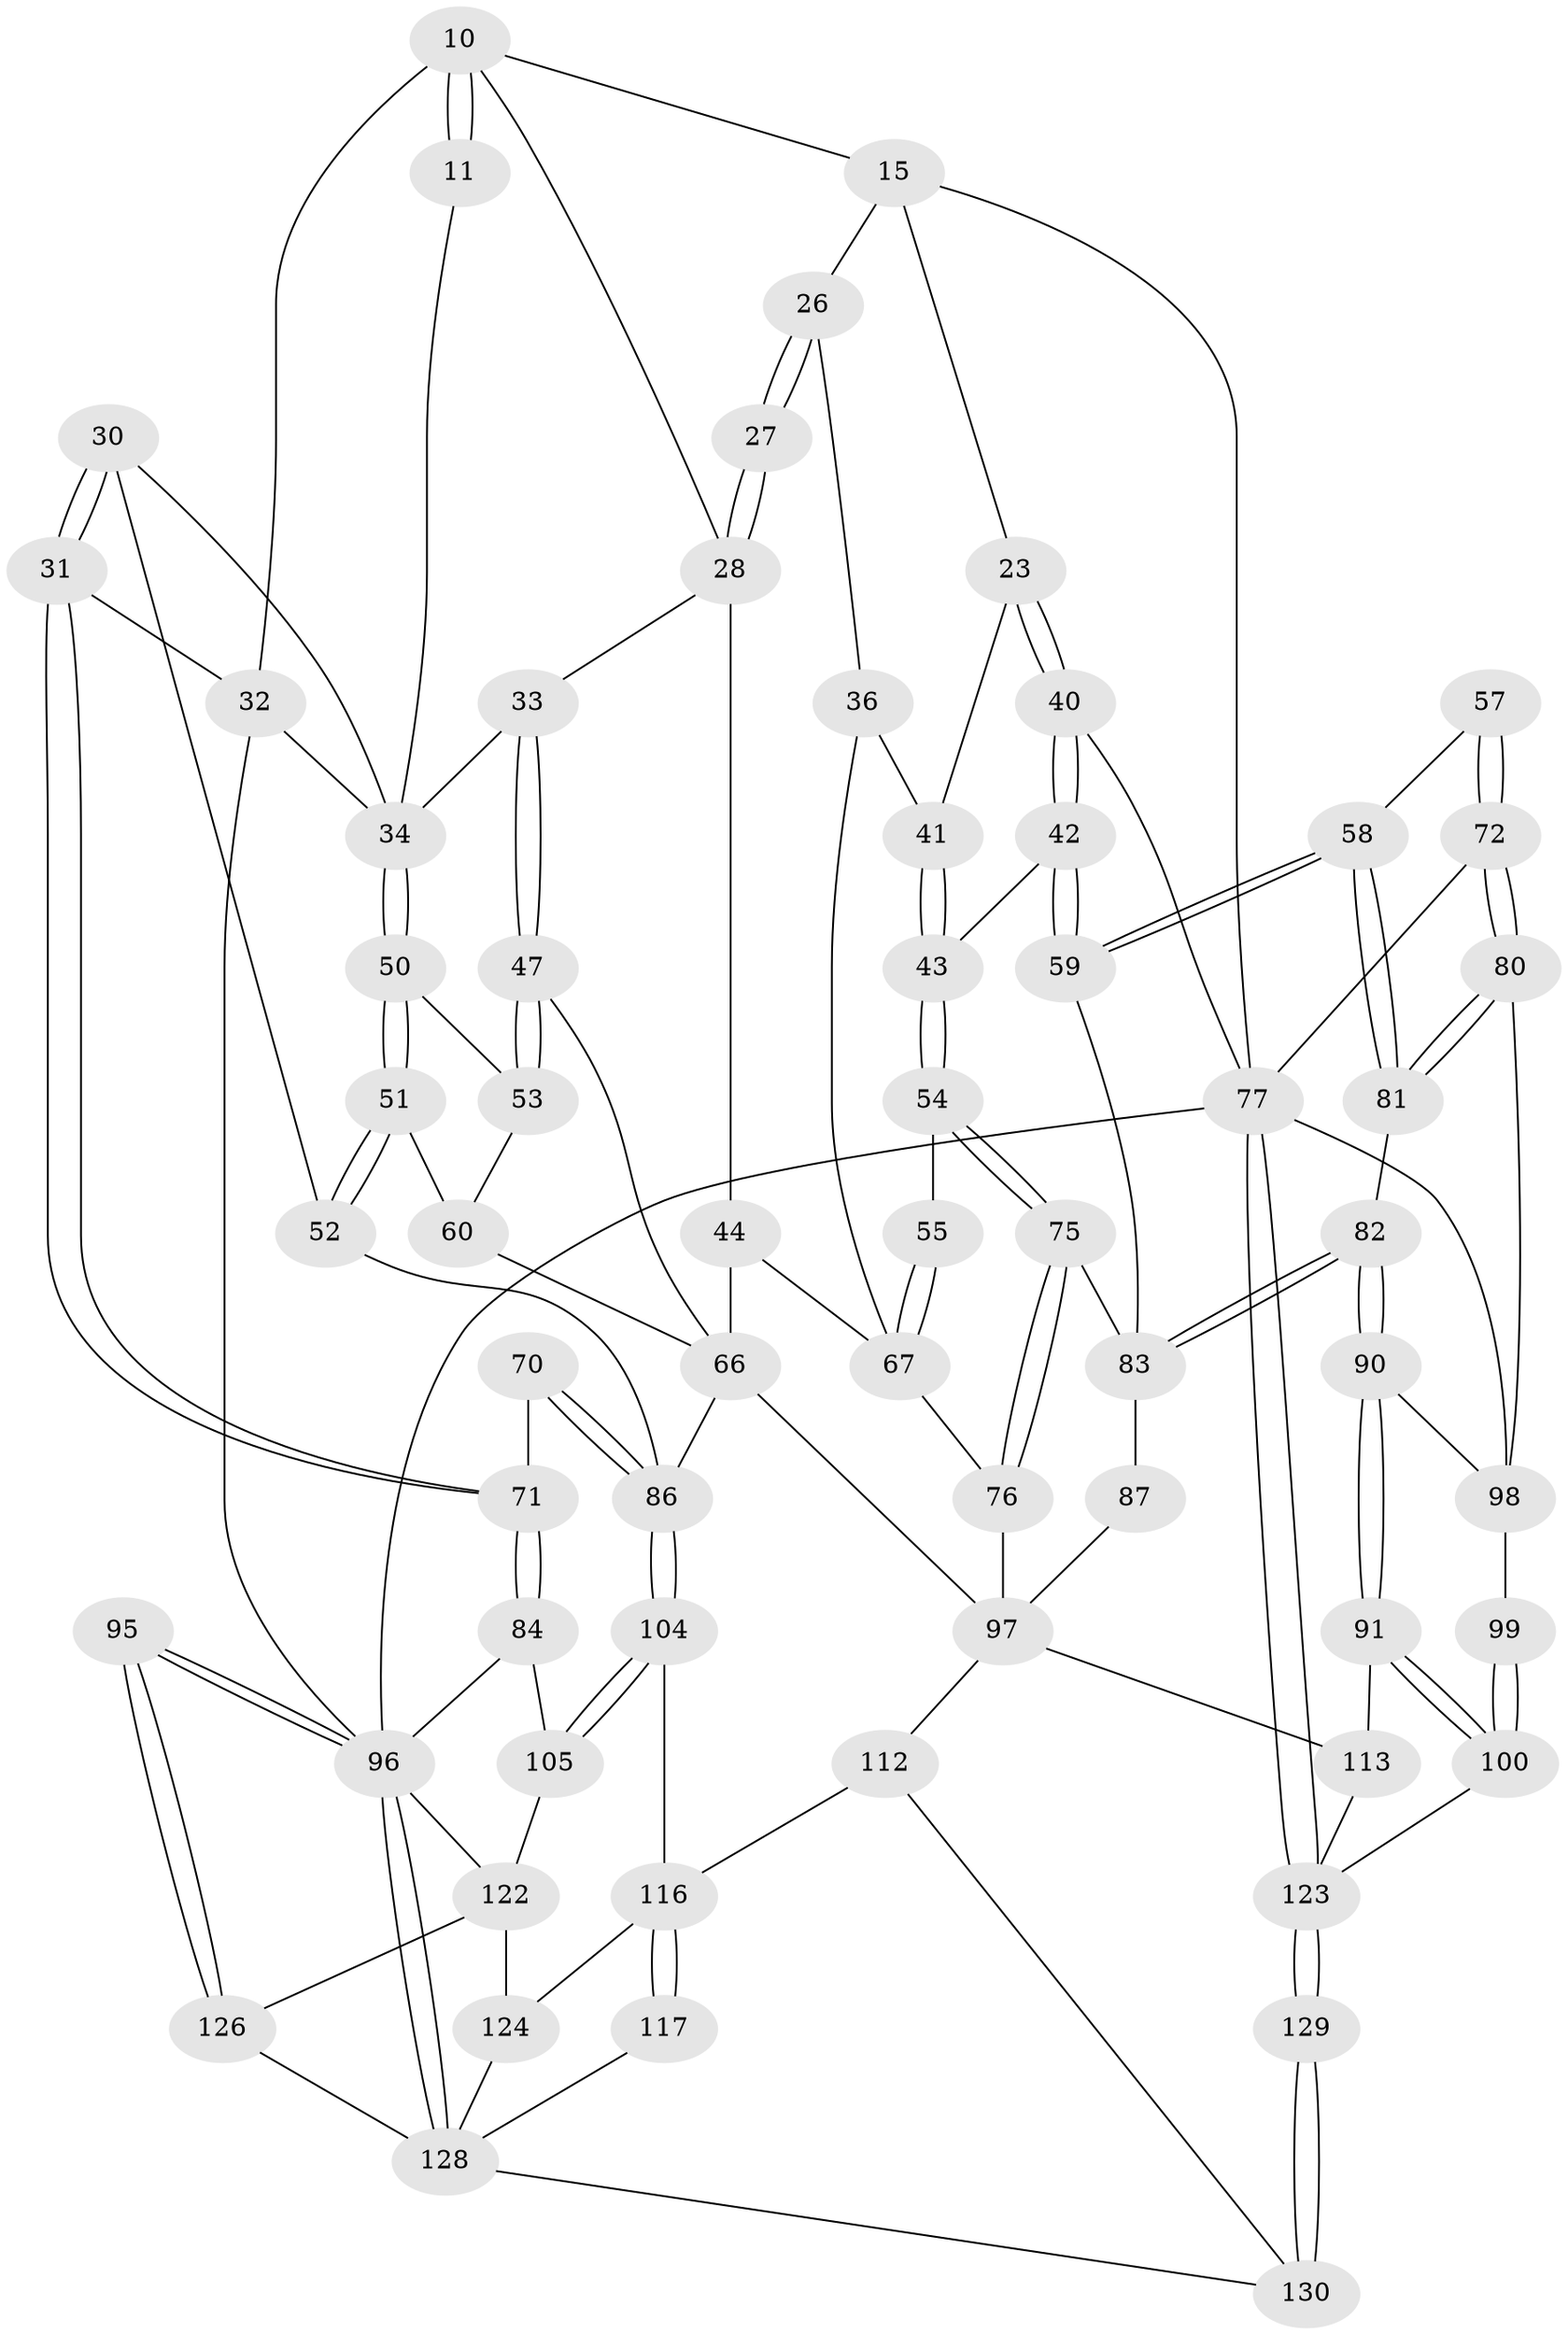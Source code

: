 // original degree distribution, {3: 0.015384615384615385, 5: 0.5384615384615384, 4: 0.23076923076923078, 6: 0.2153846153846154}
// Generated by graph-tools (version 1.1) at 2025/01/03/09/25 05:01:20]
// undirected, 65 vertices, 144 edges
graph export_dot {
graph [start="1"]
  node [color=gray90,style=filled];
  10 [pos="+0.313725095378246+0.09702451824683248",super="+9"];
  11 [pos="+0.2826694874726015+0.06866662620088433"];
  15 [pos="+0.6513973331271956+0.018338039962898005",super="+8+14"];
  23 [pos="+0.7527216549716512+0.20991559074697103"];
  26 [pos="+0.6268624295340998+0.17789635385809838",super="+17"];
  27 [pos="+0.4866829255926495+0.2268330410209309"];
  28 [pos="+0.4765200539591163+0.2498198295030424",super="+21"];
  30 [pos="+0.025576362813235057+0.33308489508057953"];
  31 [pos="+0+0.3299300474264609"];
  32 [pos="+0+0.3127550508900442",super="+20"];
  33 [pos="+0.27589970563878286+0.23897147529354676",super="+22"];
  34 [pos="+0.2329537082277355+0.2540097443170467",super="+29+19"];
  36 [pos="+0.6367444143225414+0.2925375788026711",super="+25"];
  40 [pos="+0.8245101461812919+0.3321530030078935"];
  41 [pos="+0.7152601146726907+0.2997411792257299",super="+24"];
  42 [pos="+0.8027203654815566+0.4116144783411768"];
  43 [pos="+0.7431766302389478+0.40385673916908305"];
  44 [pos="+0.46750206897954194+0.3323882019537594",super="+38"];
  47 [pos="+0.34547796149637017+0.39133186145725585"];
  50 [pos="+0.20460373765433695+0.28037951367871256"];
  51 [pos="+0.17040674795088498+0.3067818968540437"];
  52 [pos="+0.027193581454288053+0.3334435204242472"];
  53 [pos="+0.29619053577203636+0.37244420546892487"];
  54 [pos="+0.6814187887668719+0.4297181382379994"];
  55 [pos="+0.6658237317709768+0.4269415276080228"];
  57 [pos="+0.9042856648242373+0.42744520238648"];
  58 [pos="+0.8698527529110024+0.43900697577781733"];
  59 [pos="+0.81691676707816+0.422872333934177"];
  60 [pos="+0.21117232051427+0.36149165309141307"];
  66 [pos="+0.3683534665761641+0.5342184653013047",super="+45+61"];
  67 [pos="+0.5594483993338933+0.5003135085597329",super="+64+56"];
  70 [pos="+0.1912532106496481+0.5414794018573589"];
  71 [pos="+0.08013479846005322+0.610192681469264"];
  72 [pos="+1+0.5736253906148012",super="+49+48"];
  75 [pos="+0.6897693020937031+0.5383746677778954"];
  76 [pos="+0.6808887525134668+0.5504333223187124",super="+68"];
  77 [pos="+1+1",super="+12+39"];
  80 [pos="+1+0.5901402809116619"];
  81 [pos="+0.8942272230252548+0.5698654492862794"];
  82 [pos="+0.8777285840472411+0.5905452827154679"];
  83 [pos="+0.809097754840491+0.5681585052553985",super="+73+74"];
  84 [pos="+0.041183671817119114+0.6595038697990993"];
  86 [pos="+0.3188167845829187+0.5702464407850779",super="+65+63"];
  87 [pos="+0.7660894692997656+0.5799770679130181"];
  90 [pos="+0.8685832109689059+0.6326392949124506"];
  91 [pos="+0.8534808646539618+0.6522530964051898"];
  95 [pos="+0+1"];
  96 [pos="+0+1",super="+3+94"];
  97 [pos="+0.5825763085735+0.727771883766537",super="+89+69"];
  98 [pos="+0.9001226186712341+0.646894371781159",super="+79+78"];
  99 [pos="+1+0.7958501075307308"];
  100 [pos="+0.9687458764332022+0.797071694626862"];
  104 [pos="+0.3119974648392857+0.6165710663366692"];
  105 [pos="+0.1633083560932009+0.7775306195191817"];
  112 [pos="+0.5802244759867354+0.8686214701636809",super="+101"];
  113 [pos="+0.8197373347385966+0.7874402032913166",super="+93"];
  116 [pos="+0.31387504623123136+0.9048739515807469",super="+106"];
  117 [pos="+0.3001205526510818+0.9161400052492294"];
  122 [pos="+0+0.8468568124090484",super="+121+108"];
  123 [pos="+1+1",super="+120+115+118"];
  124 [pos="+0.09820117250777459+0.9192864446356046",super="+107"];
  126 [pos="+0.061868740652892676+0.9456792766419586"];
  128 [pos="+0.1686991852630134+1",super="+127+125"];
  129 [pos="+0.701225005474601+1",super="+119+110"];
  130 [pos="+0.5531682867270429+1",super="+111"];
  10 -- 11 [weight=2];
  10 -- 11;
  10 -- 15;
  10 -- 32;
  10 -- 28;
  11 -- 34;
  15 -- 77 [weight=2];
  15 -- 26 [weight=2];
  15 -- 23;
  23 -- 40;
  23 -- 40;
  23 -- 41;
  26 -- 27 [weight=2];
  26 -- 27;
  26 -- 36;
  27 -- 28;
  27 -- 28;
  28 -- 44;
  28 -- 33;
  30 -- 31;
  30 -- 31;
  30 -- 52;
  30 -- 34;
  31 -- 32;
  31 -- 71;
  31 -- 71;
  32 -- 96 [weight=2];
  32 -- 34;
  33 -- 34 [weight=2];
  33 -- 47;
  33 -- 47;
  34 -- 50;
  34 -- 50;
  36 -- 41 [weight=2];
  36 -- 67;
  40 -- 42;
  40 -- 42;
  40 -- 77;
  41 -- 43;
  41 -- 43;
  42 -- 43;
  42 -- 59;
  42 -- 59;
  43 -- 54;
  43 -- 54;
  44 -- 67 [weight=2];
  44 -- 66;
  47 -- 53;
  47 -- 53;
  47 -- 66;
  50 -- 51;
  50 -- 51;
  50 -- 53;
  51 -- 52;
  51 -- 52;
  51 -- 60;
  52 -- 86;
  53 -- 60;
  54 -- 55;
  54 -- 75;
  54 -- 75;
  55 -- 67 [weight=2];
  55 -- 67;
  57 -- 58;
  57 -- 72 [weight=2];
  57 -- 72;
  58 -- 59;
  58 -- 59;
  58 -- 81;
  58 -- 81;
  59 -- 83;
  60 -- 66;
  66 -- 86 [weight=2];
  66 -- 97;
  67 -- 76;
  70 -- 71;
  70 -- 86 [weight=2];
  70 -- 86;
  71 -- 84;
  71 -- 84;
  72 -- 80;
  72 -- 80;
  72 -- 77 [weight=2];
  75 -- 76;
  75 -- 76;
  75 -- 83;
  76 -- 97 [weight=2];
  77 -- 123;
  77 -- 123;
  77 -- 96 [weight=2];
  77 -- 98;
  80 -- 81;
  80 -- 81;
  80 -- 98;
  81 -- 82;
  82 -- 83;
  82 -- 83;
  82 -- 90;
  82 -- 90;
  83 -- 87 [weight=2];
  84 -- 105;
  84 -- 96;
  86 -- 104;
  86 -- 104;
  87 -- 97;
  90 -- 91;
  90 -- 91;
  90 -- 98;
  91 -- 100;
  91 -- 100;
  91 -- 113;
  95 -- 96 [weight=2];
  95 -- 96;
  95 -- 126;
  95 -- 126;
  96 -- 128;
  96 -- 128;
  96 -- 122;
  97 -- 112;
  97 -- 113;
  98 -- 99 [weight=2];
  99 -- 100;
  99 -- 100;
  100 -- 123;
  104 -- 105;
  104 -- 105;
  104 -- 116;
  105 -- 122;
  112 -- 116 [weight=2];
  112 -- 130;
  113 -- 123 [weight=3];
  116 -- 117 [weight=2];
  116 -- 117;
  116 -- 124;
  117 -- 128;
  122 -- 126;
  122 -- 124 [weight=2];
  123 -- 129 [weight=3];
  123 -- 129;
  124 -- 128;
  126 -- 128;
  128 -- 130;
  129 -- 130 [weight=2];
  129 -- 130;
}
